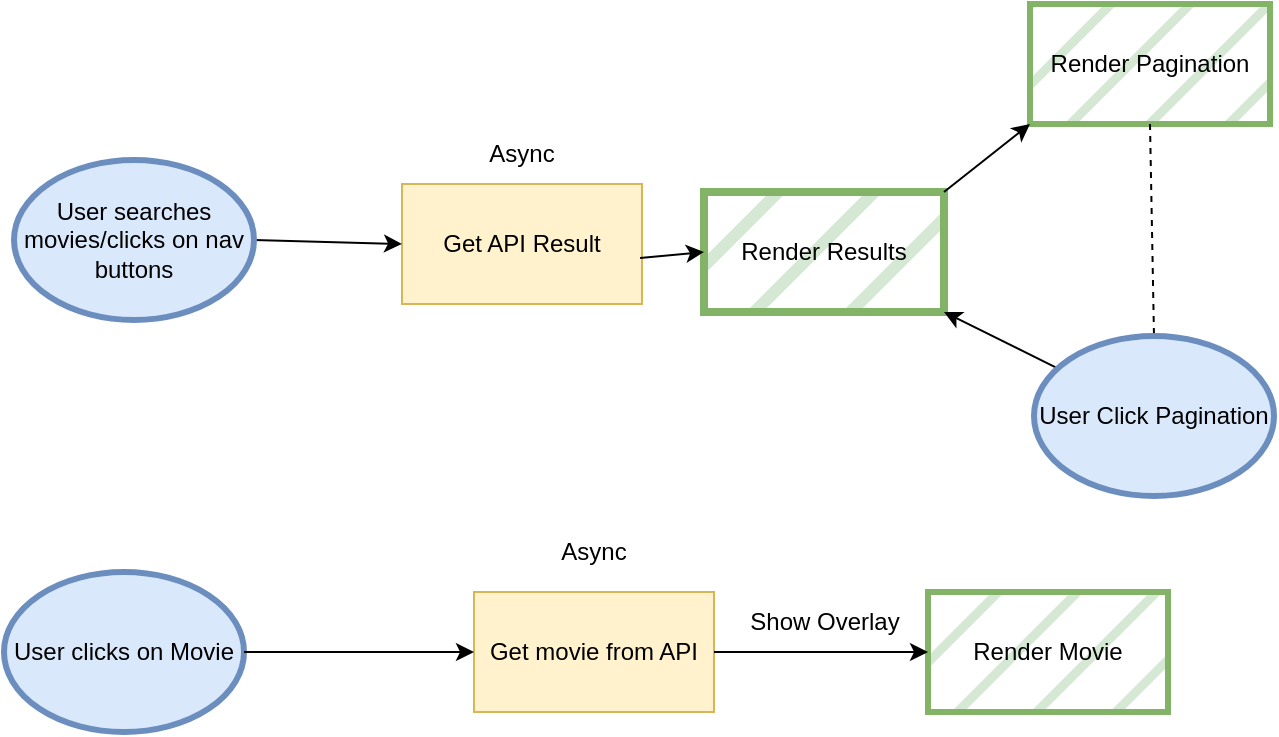 <mxfile version="20.2.2" type="github">
  <diagram id="C5RBs43oDa-KdzZeNtuy" name="Page-1">
    <mxGraphModel dx="1422" dy="752" grid="0" gridSize="10" guides="1" tooltips="1" connect="1" arrows="1" fold="1" page="1" pageScale="1" pageWidth="827" pageHeight="1169" background="none" math="0" shadow="0">
      <root>
        <mxCell id="WIyWlLk6GJQsqaUBKTNV-0" />
        <mxCell id="WIyWlLk6GJQsqaUBKTNV-1" parent="WIyWlLk6GJQsqaUBKTNV-0" />
        <mxCell id="GXekz5M9_yEbphmLaoE3-1" value="Get API Result" style="rounded=0;whiteSpace=wrap;html=1;fillColor=#fff2cc;strokeColor=#d6b656;" vertex="1" parent="WIyWlLk6GJQsqaUBKTNV-1">
          <mxGeometry x="220" y="180" width="120" height="60" as="geometry" />
        </mxCell>
        <mxCell id="GXekz5M9_yEbphmLaoE3-2" value="Async" style="text;html=1;strokeColor=none;fillColor=none;align=center;verticalAlign=middle;whiteSpace=wrap;rounded=0;" vertex="1" parent="WIyWlLk6GJQsqaUBKTNV-1">
          <mxGeometry x="250" y="150" width="60" height="30" as="geometry" />
        </mxCell>
        <mxCell id="GXekz5M9_yEbphmLaoE3-3" value="" style="endArrow=classic;html=1;rounded=0;entryX=0;entryY=0.5;entryDx=0;entryDy=0;exitX=1;exitY=0.5;exitDx=0;exitDy=0;" edge="1" parent="WIyWlLk6GJQsqaUBKTNV-1" source="GXekz5M9_yEbphmLaoE3-13" target="GXekz5M9_yEbphmLaoE3-1">
          <mxGeometry width="50" height="50" relative="1" as="geometry">
            <mxPoint x="174" y="213" as="sourcePoint" />
            <mxPoint x="438" y="359" as="targetPoint" />
            <Array as="points" />
          </mxGeometry>
        </mxCell>
        <mxCell id="GXekz5M9_yEbphmLaoE3-4" value="Render Pagination" style="rounded=0;whiteSpace=wrap;html=1;strokeWidth=3;fillColor=#d5e8d4;strokeColor=#82b366;fillStyle=hatch;" vertex="1" parent="WIyWlLk6GJQsqaUBKTNV-1">
          <mxGeometry x="534" y="90" width="120" height="60" as="geometry" />
        </mxCell>
        <mxCell id="GXekz5M9_yEbphmLaoE3-5" value="Render Results" style="rounded=0;whiteSpace=wrap;html=1;strokeWidth=4;fillStyle=hatch;fillColor=#d5e8d4;strokeColor=#82b366;" vertex="1" parent="WIyWlLk6GJQsqaUBKTNV-1">
          <mxGeometry x="371" y="184" width="120" height="60" as="geometry" />
        </mxCell>
        <mxCell id="GXekz5M9_yEbphmLaoE3-6" value="" style="endArrow=classic;html=1;rounded=0;exitX=0.992;exitY=0.617;exitDx=0;exitDy=0;exitPerimeter=0;entryX=0;entryY=0.5;entryDx=0;entryDy=0;" edge="1" parent="WIyWlLk6GJQsqaUBKTNV-1" source="GXekz5M9_yEbphmLaoE3-1" target="GXekz5M9_yEbphmLaoE3-5">
          <mxGeometry width="50" height="50" relative="1" as="geometry">
            <mxPoint x="388" y="409" as="sourcePoint" />
            <mxPoint x="438" y="359" as="targetPoint" />
          </mxGeometry>
        </mxCell>
        <mxCell id="GXekz5M9_yEbphmLaoE3-10" value="" style="endArrow=classic;html=1;rounded=0;exitX=1;exitY=0;exitDx=0;exitDy=0;entryX=0;entryY=1;entryDx=0;entryDy=0;" edge="1" parent="WIyWlLk6GJQsqaUBKTNV-1" source="GXekz5M9_yEbphmLaoE3-5" target="GXekz5M9_yEbphmLaoE3-4">
          <mxGeometry width="50" height="50" relative="1" as="geometry">
            <mxPoint x="388" y="409" as="sourcePoint" />
            <mxPoint x="438" y="359" as="targetPoint" />
          </mxGeometry>
        </mxCell>
        <mxCell id="GXekz5M9_yEbphmLaoE3-11" value="" style="endArrow=none;dashed=1;html=1;rounded=0;exitX=0.5;exitY=1;exitDx=0;exitDy=0;entryX=0.5;entryY=0;entryDx=0;entryDy=0;" edge="1" parent="WIyWlLk6GJQsqaUBKTNV-1" source="GXekz5M9_yEbphmLaoE3-4" target="GXekz5M9_yEbphmLaoE3-14">
          <mxGeometry width="50" height="50" relative="1" as="geometry">
            <mxPoint x="388" y="409" as="sourcePoint" />
            <mxPoint x="438" y="359" as="targetPoint" />
          </mxGeometry>
        </mxCell>
        <mxCell id="GXekz5M9_yEbphmLaoE3-12" value="" style="endArrow=classic;html=1;rounded=0;entryX=1;entryY=1;entryDx=0;entryDy=0;" edge="1" parent="WIyWlLk6GJQsqaUBKTNV-1" source="GXekz5M9_yEbphmLaoE3-14" target="GXekz5M9_yEbphmLaoE3-5">
          <mxGeometry width="50" height="50" relative="1" as="geometry">
            <mxPoint x="388" y="409" as="sourcePoint" />
            <mxPoint x="438" y="359" as="targetPoint" />
          </mxGeometry>
        </mxCell>
        <mxCell id="GXekz5M9_yEbphmLaoE3-13" value="User searches movies/clicks on nav buttons" style="ellipse;whiteSpace=wrap;html=1;fillStyle=auto;strokeWidth=3;fillColor=#dae8fc;strokeColor=#6c8ebf;" vertex="1" parent="WIyWlLk6GJQsqaUBKTNV-1">
          <mxGeometry x="26" y="168" width="120" height="80" as="geometry" />
        </mxCell>
        <mxCell id="GXekz5M9_yEbphmLaoE3-14" value="User Click Pagination" style="ellipse;whiteSpace=wrap;html=1;fillStyle=auto;strokeWidth=3;fillColor=#dae8fc;strokeColor=#6c8ebf;" vertex="1" parent="WIyWlLk6GJQsqaUBKTNV-1">
          <mxGeometry x="536" y="256" width="120" height="80" as="geometry" />
        </mxCell>
        <mxCell id="GXekz5M9_yEbphmLaoE3-15" value="User clicks on Movie" style="ellipse;whiteSpace=wrap;html=1;fillStyle=auto;strokeWidth=3;fillColor=#dae8fc;strokeColor=#6c8ebf;" vertex="1" parent="WIyWlLk6GJQsqaUBKTNV-1">
          <mxGeometry x="21" y="374" width="120" height="80" as="geometry" />
        </mxCell>
        <mxCell id="GXekz5M9_yEbphmLaoE3-16" value="&lt;div&gt;Get movie from API&lt;/div&gt;" style="rounded=0;whiteSpace=wrap;html=1;fillStyle=auto;strokeWidth=1;fillColor=#fff2cc;strokeColor=#d6b656;" vertex="1" parent="WIyWlLk6GJQsqaUBKTNV-1">
          <mxGeometry x="256" y="384" width="120" height="60" as="geometry" />
        </mxCell>
        <mxCell id="GXekz5M9_yEbphmLaoE3-17" value="Async" style="text;html=1;strokeColor=none;fillColor=none;align=center;verticalAlign=middle;whiteSpace=wrap;rounded=0;fillStyle=auto;" vertex="1" parent="WIyWlLk6GJQsqaUBKTNV-1">
          <mxGeometry x="286" y="349" width="60" height="30" as="geometry" />
        </mxCell>
        <mxCell id="GXekz5M9_yEbphmLaoE3-18" value="" style="endArrow=classic;html=1;rounded=0;exitX=1;exitY=0.5;exitDx=0;exitDy=0;entryX=0;entryY=0.5;entryDx=0;entryDy=0;" edge="1" parent="WIyWlLk6GJQsqaUBKTNV-1" source="GXekz5M9_yEbphmLaoE3-15" target="GXekz5M9_yEbphmLaoE3-16">
          <mxGeometry width="50" height="50" relative="1" as="geometry">
            <mxPoint x="388" y="379" as="sourcePoint" />
            <mxPoint x="438" y="329" as="targetPoint" />
          </mxGeometry>
        </mxCell>
        <mxCell id="GXekz5M9_yEbphmLaoE3-19" value="Show Overlay" style="text;html=1;strokeColor=none;fillColor=none;align=center;verticalAlign=middle;whiteSpace=wrap;rounded=0;fillStyle=auto;" vertex="1" parent="WIyWlLk6GJQsqaUBKTNV-1">
          <mxGeometry x="382.5" y="384" width="97" height="30" as="geometry" />
        </mxCell>
        <mxCell id="GXekz5M9_yEbphmLaoE3-20" value="Render Movie" style="rounded=0;whiteSpace=wrap;html=1;fillStyle=hatch;strokeWidth=3;fillColor=#d5e8d4;strokeColor=#82b366;" vertex="1" parent="WIyWlLk6GJQsqaUBKTNV-1">
          <mxGeometry x="483" y="384" width="120" height="60" as="geometry" />
        </mxCell>
        <mxCell id="GXekz5M9_yEbphmLaoE3-21" value="" style="endArrow=classic;html=1;rounded=0;exitX=1;exitY=0.5;exitDx=0;exitDy=0;entryX=0;entryY=0.5;entryDx=0;entryDy=0;" edge="1" parent="WIyWlLk6GJQsqaUBKTNV-1" source="GXekz5M9_yEbphmLaoE3-16" target="GXekz5M9_yEbphmLaoE3-20">
          <mxGeometry width="50" height="50" relative="1" as="geometry">
            <mxPoint x="388" y="379" as="sourcePoint" />
            <mxPoint x="438" y="329" as="targetPoint" />
          </mxGeometry>
        </mxCell>
      </root>
    </mxGraphModel>
  </diagram>
</mxfile>
